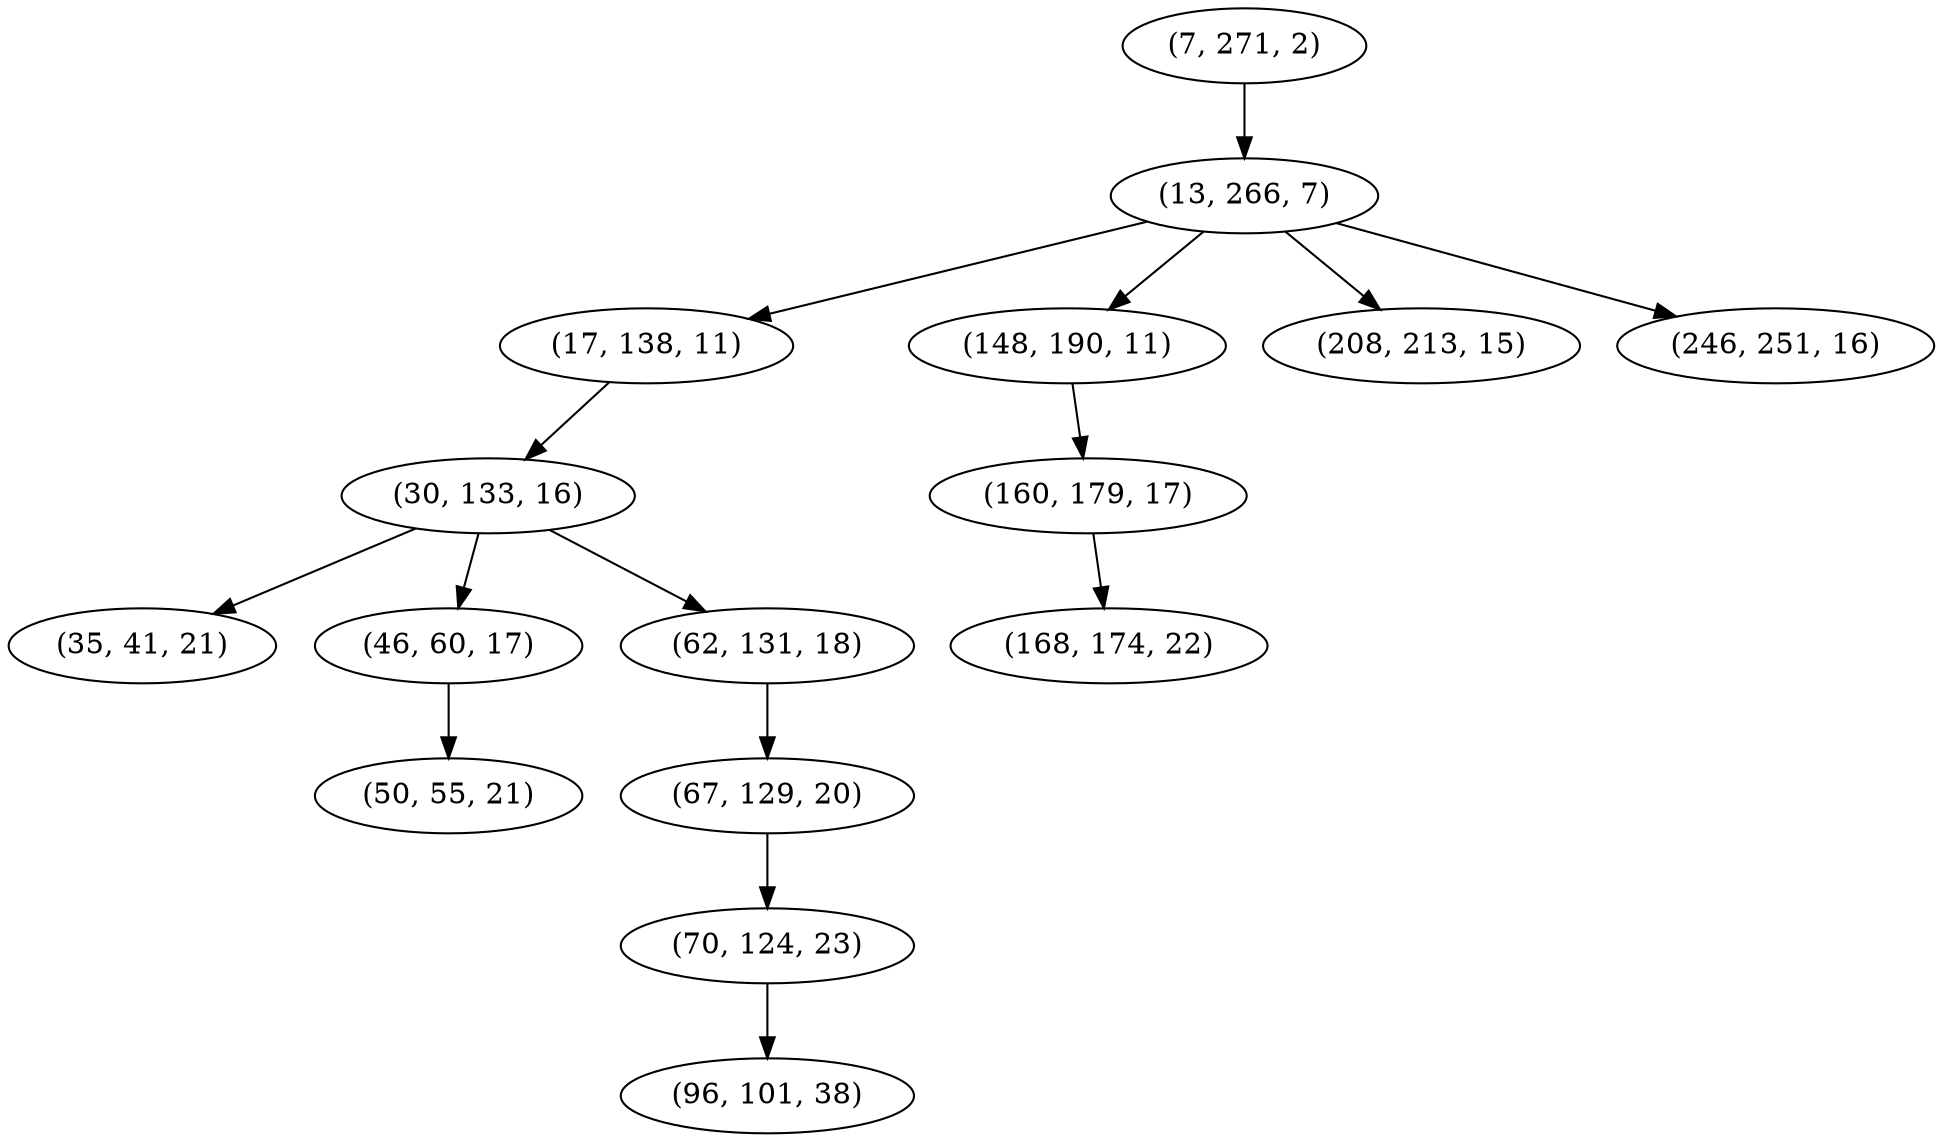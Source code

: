 digraph tree {
    "(7, 271, 2)";
    "(13, 266, 7)";
    "(17, 138, 11)";
    "(30, 133, 16)";
    "(35, 41, 21)";
    "(46, 60, 17)";
    "(50, 55, 21)";
    "(62, 131, 18)";
    "(67, 129, 20)";
    "(70, 124, 23)";
    "(96, 101, 38)";
    "(148, 190, 11)";
    "(160, 179, 17)";
    "(168, 174, 22)";
    "(208, 213, 15)";
    "(246, 251, 16)";
    "(7, 271, 2)" -> "(13, 266, 7)";
    "(13, 266, 7)" -> "(17, 138, 11)";
    "(13, 266, 7)" -> "(148, 190, 11)";
    "(13, 266, 7)" -> "(208, 213, 15)";
    "(13, 266, 7)" -> "(246, 251, 16)";
    "(17, 138, 11)" -> "(30, 133, 16)";
    "(30, 133, 16)" -> "(35, 41, 21)";
    "(30, 133, 16)" -> "(46, 60, 17)";
    "(30, 133, 16)" -> "(62, 131, 18)";
    "(46, 60, 17)" -> "(50, 55, 21)";
    "(62, 131, 18)" -> "(67, 129, 20)";
    "(67, 129, 20)" -> "(70, 124, 23)";
    "(70, 124, 23)" -> "(96, 101, 38)";
    "(148, 190, 11)" -> "(160, 179, 17)";
    "(160, 179, 17)" -> "(168, 174, 22)";
}
